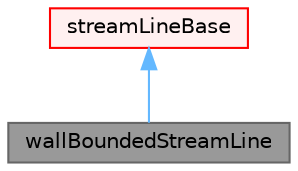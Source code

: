 digraph "wallBoundedStreamLine"
{
 // LATEX_PDF_SIZE
  bgcolor="transparent";
  edge [fontname=Helvetica,fontsize=10,labelfontname=Helvetica,labelfontsize=10];
  node [fontname=Helvetica,fontsize=10,shape=box,height=0.2,width=0.4];
  Node1 [id="Node000001",label="wallBoundedStreamLine",height=0.2,width=0.4,color="gray40", fillcolor="grey60", style="filled", fontcolor="black",tooltip="Generates streamline data by sampling a set of user-specified fields along a particle track,..."];
  Node2 -> Node1 [id="edge1_Node000001_Node000002",dir="back",color="steelblue1",style="solid",tooltip=" "];
  Node2 [id="Node000002",label="streamLineBase",height=0.2,width=0.4,color="red", fillcolor="#FFF0F0", style="filled",URL="$classFoam_1_1functionObjects_1_1streamLineBase.html",tooltip=" "];
}

